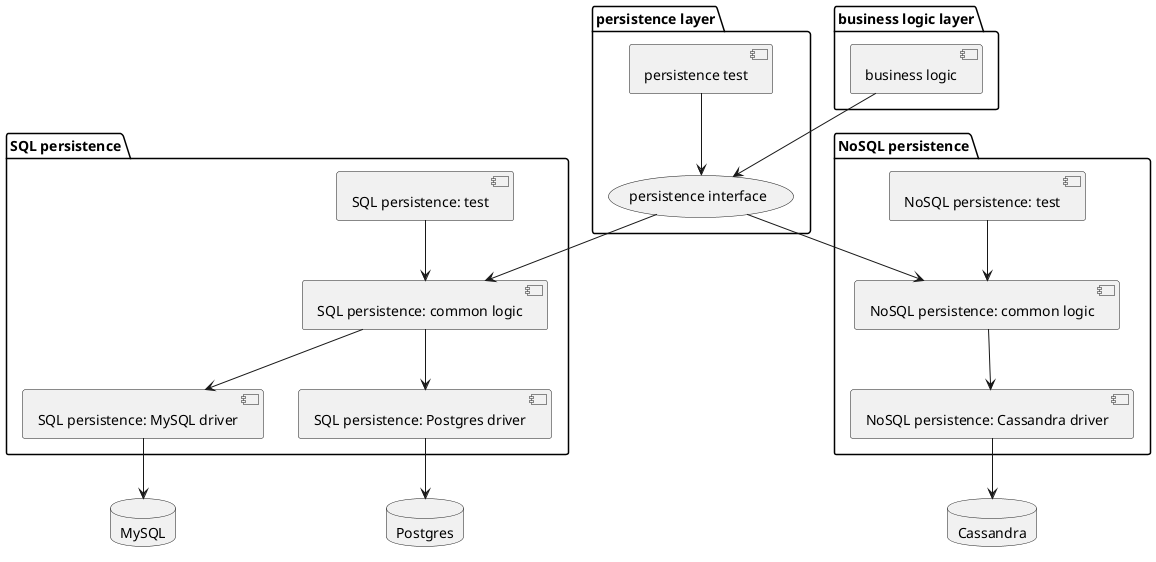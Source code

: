 @startuml

package "business logic layer" {
    [business logic]
}

package "persistence layer" {
    (persistence interface)
    [persistence test]
}

package "SQL persistence" {
    [SQL persistence: common logic]
    [SQL persistence: MySQL driver]
    [SQL persistence: Postgres driver]
    [SQL persistence: test]
}

package "NoSQL persistence" {
    [NoSQL persistence: common logic]
    [NoSQL persistence: Cassandra driver]
    [NoSQL persistence: test]
}

database MySQL
database Postgres
database Cassandra

[business logic] --> (persistence interface)
[persistence test] --> (persistence interface)

(persistence interface) --> [SQL persistence: common logic]
(persistence interface) --> [NoSQL persistence: common logic]

[SQL persistence: test] --> [SQL persistence: common logic]
[SQL persistence: common logic] --> [SQL persistence: MySQL driver]
[SQL persistence: common logic] --> [SQL persistence: Postgres driver]

[NoSQL persistence: test] --> [NoSQL persistence: common logic]
[NoSQL persistence: common logic] --> [NoSQL persistence: Cassandra driver]

[SQL persistence: MySQL driver] --> MySQL
[SQL persistence: Postgres driver] --> Postgres
[NoSQL persistence: Cassandra driver] --> Cassandra

@enduml
